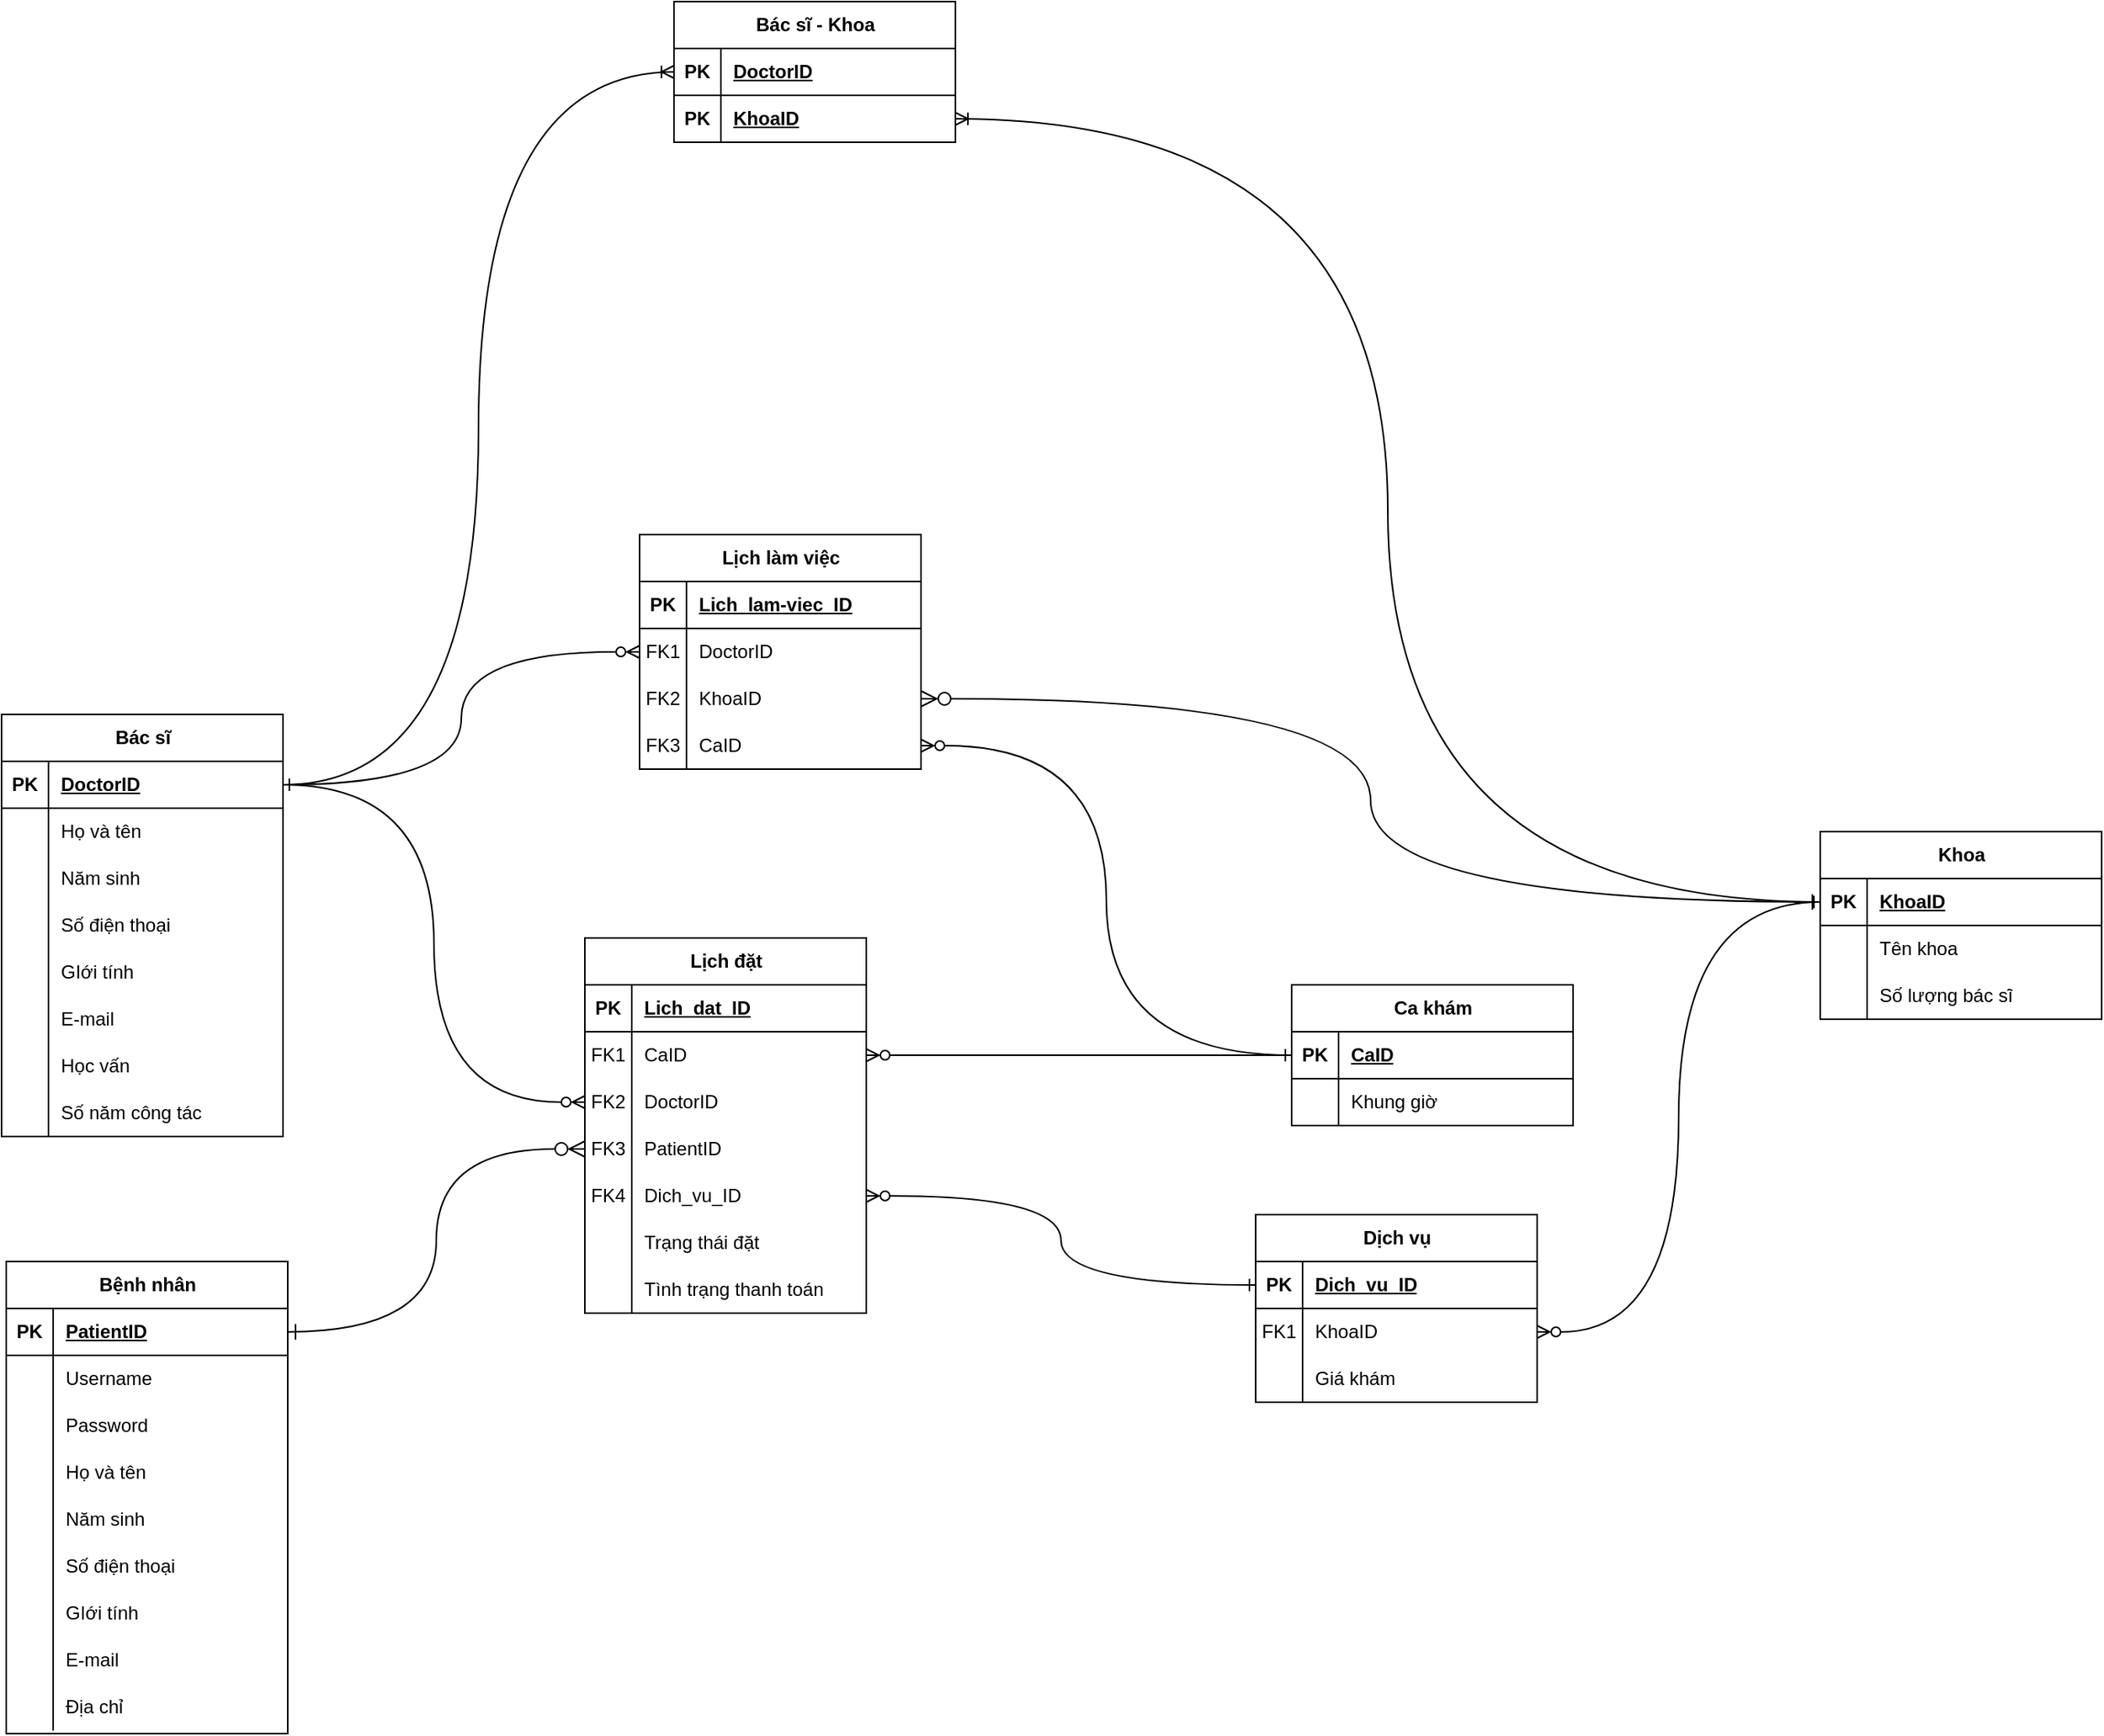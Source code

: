 <mxfile version="24.3.1" type="github">
  <diagram name="Trang-1" id="xaRGh3N69xdBcvp7hbYD">
    <mxGraphModel dx="2150" dy="1670" grid="0" gridSize="10" guides="1" tooltips="1" connect="1" arrows="1" fold="1" page="0" pageScale="1" pageWidth="827" pageHeight="1169" math="0" shadow="0">
      <root>
        <mxCell id="0" />
        <mxCell id="1" parent="0" />
        <mxCell id="uIiPMiIbQu3-cwtIJfTP-1" value="Bác sĩ" style="shape=table;startSize=30;container=1;collapsible=1;childLayout=tableLayout;fixedRows=1;rowLines=0;fontStyle=1;align=center;resizeLast=1;html=1;" parent="1" vertex="1">
          <mxGeometry x="-28" y="11" width="180" height="270" as="geometry" />
        </mxCell>
        <mxCell id="uIiPMiIbQu3-cwtIJfTP-2" value="" style="shape=tableRow;horizontal=0;startSize=0;swimlaneHead=0;swimlaneBody=0;fillColor=none;collapsible=0;dropTarget=0;points=[[0,0.5],[1,0.5]];portConstraint=eastwest;top=0;left=0;right=0;bottom=1;" parent="uIiPMiIbQu3-cwtIJfTP-1" vertex="1">
          <mxGeometry y="30" width="180" height="30" as="geometry" />
        </mxCell>
        <mxCell id="uIiPMiIbQu3-cwtIJfTP-3" value="PK" style="shape=partialRectangle;connectable=0;fillColor=none;top=0;left=0;bottom=0;right=0;fontStyle=1;overflow=hidden;whiteSpace=wrap;html=1;" parent="uIiPMiIbQu3-cwtIJfTP-2" vertex="1">
          <mxGeometry width="30" height="30" as="geometry">
            <mxRectangle width="30" height="30" as="alternateBounds" />
          </mxGeometry>
        </mxCell>
        <mxCell id="uIiPMiIbQu3-cwtIJfTP-4" value="DoctorID" style="shape=partialRectangle;connectable=0;fillColor=none;top=0;left=0;bottom=0;right=0;align=left;spacingLeft=6;fontStyle=5;overflow=hidden;whiteSpace=wrap;html=1;" parent="uIiPMiIbQu3-cwtIJfTP-2" vertex="1">
          <mxGeometry x="30" width="150" height="30" as="geometry">
            <mxRectangle width="150" height="30" as="alternateBounds" />
          </mxGeometry>
        </mxCell>
        <mxCell id="uIiPMiIbQu3-cwtIJfTP-5" value="" style="shape=tableRow;horizontal=0;startSize=0;swimlaneHead=0;swimlaneBody=0;fillColor=none;collapsible=0;dropTarget=0;points=[[0,0.5],[1,0.5]];portConstraint=eastwest;top=0;left=0;right=0;bottom=0;" parent="uIiPMiIbQu3-cwtIJfTP-1" vertex="1">
          <mxGeometry y="60" width="180" height="30" as="geometry" />
        </mxCell>
        <mxCell id="uIiPMiIbQu3-cwtIJfTP-6" value="" style="shape=partialRectangle;connectable=0;fillColor=none;top=0;left=0;bottom=0;right=0;editable=1;overflow=hidden;whiteSpace=wrap;html=1;" parent="uIiPMiIbQu3-cwtIJfTP-5" vertex="1">
          <mxGeometry width="30" height="30" as="geometry">
            <mxRectangle width="30" height="30" as="alternateBounds" />
          </mxGeometry>
        </mxCell>
        <mxCell id="uIiPMiIbQu3-cwtIJfTP-7" value="Họ và tên" style="shape=partialRectangle;connectable=0;fillColor=none;top=0;left=0;bottom=0;right=0;align=left;spacingLeft=6;overflow=hidden;whiteSpace=wrap;html=1;" parent="uIiPMiIbQu3-cwtIJfTP-5" vertex="1">
          <mxGeometry x="30" width="150" height="30" as="geometry">
            <mxRectangle width="150" height="30" as="alternateBounds" />
          </mxGeometry>
        </mxCell>
        <mxCell id="uIiPMiIbQu3-cwtIJfTP-8" value="" style="shape=tableRow;horizontal=0;startSize=0;swimlaneHead=0;swimlaneBody=0;fillColor=none;collapsible=0;dropTarget=0;points=[[0,0.5],[1,0.5]];portConstraint=eastwest;top=0;left=0;right=0;bottom=0;" parent="uIiPMiIbQu3-cwtIJfTP-1" vertex="1">
          <mxGeometry y="90" width="180" height="30" as="geometry" />
        </mxCell>
        <mxCell id="uIiPMiIbQu3-cwtIJfTP-9" value="" style="shape=partialRectangle;connectable=0;fillColor=none;top=0;left=0;bottom=0;right=0;editable=1;overflow=hidden;whiteSpace=wrap;html=1;" parent="uIiPMiIbQu3-cwtIJfTP-8" vertex="1">
          <mxGeometry width="30" height="30" as="geometry">
            <mxRectangle width="30" height="30" as="alternateBounds" />
          </mxGeometry>
        </mxCell>
        <mxCell id="uIiPMiIbQu3-cwtIJfTP-10" value="Năm sinh" style="shape=partialRectangle;connectable=0;fillColor=none;top=0;left=0;bottom=0;right=0;align=left;spacingLeft=6;overflow=hidden;whiteSpace=wrap;html=1;" parent="uIiPMiIbQu3-cwtIJfTP-8" vertex="1">
          <mxGeometry x="30" width="150" height="30" as="geometry">
            <mxRectangle width="150" height="30" as="alternateBounds" />
          </mxGeometry>
        </mxCell>
        <mxCell id="uIiPMiIbQu3-cwtIJfTP-11" value="" style="shape=tableRow;horizontal=0;startSize=0;swimlaneHead=0;swimlaneBody=0;fillColor=none;collapsible=0;dropTarget=0;points=[[0,0.5],[1,0.5]];portConstraint=eastwest;top=0;left=0;right=0;bottom=0;" parent="uIiPMiIbQu3-cwtIJfTP-1" vertex="1">
          <mxGeometry y="120" width="180" height="30" as="geometry" />
        </mxCell>
        <mxCell id="uIiPMiIbQu3-cwtIJfTP-12" value="" style="shape=partialRectangle;connectable=0;fillColor=none;top=0;left=0;bottom=0;right=0;editable=1;overflow=hidden;whiteSpace=wrap;html=1;" parent="uIiPMiIbQu3-cwtIJfTP-11" vertex="1">
          <mxGeometry width="30" height="30" as="geometry">
            <mxRectangle width="30" height="30" as="alternateBounds" />
          </mxGeometry>
        </mxCell>
        <mxCell id="uIiPMiIbQu3-cwtIJfTP-13" value="Số điện thoại" style="shape=partialRectangle;connectable=0;fillColor=none;top=0;left=0;bottom=0;right=0;align=left;spacingLeft=6;overflow=hidden;whiteSpace=wrap;html=1;" parent="uIiPMiIbQu3-cwtIJfTP-11" vertex="1">
          <mxGeometry x="30" width="150" height="30" as="geometry">
            <mxRectangle width="150" height="30" as="alternateBounds" />
          </mxGeometry>
        </mxCell>
        <mxCell id="uIiPMiIbQu3-cwtIJfTP-14" value="" style="shape=tableRow;horizontal=0;startSize=0;swimlaneHead=0;swimlaneBody=0;fillColor=none;collapsible=0;dropTarget=0;points=[[0,0.5],[1,0.5]];portConstraint=eastwest;top=0;left=0;right=0;bottom=0;" parent="uIiPMiIbQu3-cwtIJfTP-1" vertex="1">
          <mxGeometry y="150" width="180" height="30" as="geometry" />
        </mxCell>
        <mxCell id="uIiPMiIbQu3-cwtIJfTP-15" value="" style="shape=partialRectangle;connectable=0;fillColor=none;top=0;left=0;bottom=0;right=0;editable=1;overflow=hidden;whiteSpace=wrap;html=1;" parent="uIiPMiIbQu3-cwtIJfTP-14" vertex="1">
          <mxGeometry width="30" height="30" as="geometry">
            <mxRectangle width="30" height="30" as="alternateBounds" />
          </mxGeometry>
        </mxCell>
        <mxCell id="uIiPMiIbQu3-cwtIJfTP-16" value="GIới tính" style="shape=partialRectangle;connectable=0;fillColor=none;top=0;left=0;bottom=0;right=0;align=left;spacingLeft=6;overflow=hidden;whiteSpace=wrap;html=1;" parent="uIiPMiIbQu3-cwtIJfTP-14" vertex="1">
          <mxGeometry x="30" width="150" height="30" as="geometry">
            <mxRectangle width="150" height="30" as="alternateBounds" />
          </mxGeometry>
        </mxCell>
        <mxCell id="uIiPMiIbQu3-cwtIJfTP-17" value="" style="shape=tableRow;horizontal=0;startSize=0;swimlaneHead=0;swimlaneBody=0;fillColor=none;collapsible=0;dropTarget=0;points=[[0,0.5],[1,0.5]];portConstraint=eastwest;top=0;left=0;right=0;bottom=0;" parent="uIiPMiIbQu3-cwtIJfTP-1" vertex="1">
          <mxGeometry y="180" width="180" height="30" as="geometry" />
        </mxCell>
        <mxCell id="uIiPMiIbQu3-cwtIJfTP-18" value="" style="shape=partialRectangle;connectable=0;fillColor=none;top=0;left=0;bottom=0;right=0;editable=1;overflow=hidden;whiteSpace=wrap;html=1;" parent="uIiPMiIbQu3-cwtIJfTP-17" vertex="1">
          <mxGeometry width="30" height="30" as="geometry">
            <mxRectangle width="30" height="30" as="alternateBounds" />
          </mxGeometry>
        </mxCell>
        <mxCell id="uIiPMiIbQu3-cwtIJfTP-19" value="E-mail" style="shape=partialRectangle;connectable=0;fillColor=none;top=0;left=0;bottom=0;right=0;align=left;spacingLeft=6;overflow=hidden;whiteSpace=wrap;html=1;" parent="uIiPMiIbQu3-cwtIJfTP-17" vertex="1">
          <mxGeometry x="30" width="150" height="30" as="geometry">
            <mxRectangle width="150" height="30" as="alternateBounds" />
          </mxGeometry>
        </mxCell>
        <mxCell id="uIiPMiIbQu3-cwtIJfTP-20" value="" style="shape=tableRow;horizontal=0;startSize=0;swimlaneHead=0;swimlaneBody=0;fillColor=none;collapsible=0;dropTarget=0;points=[[0,0.5],[1,0.5]];portConstraint=eastwest;top=0;left=0;right=0;bottom=0;" parent="uIiPMiIbQu3-cwtIJfTP-1" vertex="1">
          <mxGeometry y="210" width="180" height="30" as="geometry" />
        </mxCell>
        <mxCell id="uIiPMiIbQu3-cwtIJfTP-21" value="" style="shape=partialRectangle;connectable=0;fillColor=none;top=0;left=0;bottom=0;right=0;editable=1;overflow=hidden;whiteSpace=wrap;html=1;" parent="uIiPMiIbQu3-cwtIJfTP-20" vertex="1">
          <mxGeometry width="30" height="30" as="geometry">
            <mxRectangle width="30" height="30" as="alternateBounds" />
          </mxGeometry>
        </mxCell>
        <mxCell id="uIiPMiIbQu3-cwtIJfTP-22" value="Học vấn" style="shape=partialRectangle;connectable=0;fillColor=none;top=0;left=0;bottom=0;right=0;align=left;spacingLeft=6;overflow=hidden;whiteSpace=wrap;html=1;" parent="uIiPMiIbQu3-cwtIJfTP-20" vertex="1">
          <mxGeometry x="30" width="150" height="30" as="geometry">
            <mxRectangle width="150" height="30" as="alternateBounds" />
          </mxGeometry>
        </mxCell>
        <mxCell id="uIiPMiIbQu3-cwtIJfTP-23" value="" style="shape=tableRow;horizontal=0;startSize=0;swimlaneHead=0;swimlaneBody=0;fillColor=none;collapsible=0;dropTarget=0;points=[[0,0.5],[1,0.5]];portConstraint=eastwest;top=0;left=0;right=0;bottom=0;" parent="uIiPMiIbQu3-cwtIJfTP-1" vertex="1">
          <mxGeometry y="240" width="180" height="30" as="geometry" />
        </mxCell>
        <mxCell id="uIiPMiIbQu3-cwtIJfTP-24" value="" style="shape=partialRectangle;connectable=0;fillColor=none;top=0;left=0;bottom=0;right=0;editable=1;overflow=hidden;whiteSpace=wrap;html=1;" parent="uIiPMiIbQu3-cwtIJfTP-23" vertex="1">
          <mxGeometry width="30" height="30" as="geometry">
            <mxRectangle width="30" height="30" as="alternateBounds" />
          </mxGeometry>
        </mxCell>
        <mxCell id="uIiPMiIbQu3-cwtIJfTP-25" value="Số năm công tác" style="shape=partialRectangle;connectable=0;fillColor=none;top=0;left=0;bottom=0;right=0;align=left;spacingLeft=6;overflow=hidden;whiteSpace=wrap;html=1;" parent="uIiPMiIbQu3-cwtIJfTP-23" vertex="1">
          <mxGeometry x="30" width="150" height="30" as="geometry">
            <mxRectangle width="150" height="30" as="alternateBounds" />
          </mxGeometry>
        </mxCell>
        <mxCell id="uIiPMiIbQu3-cwtIJfTP-28" value="Bệnh nhân" style="shape=table;startSize=30;container=1;collapsible=1;childLayout=tableLayout;fixedRows=1;rowLines=0;fontStyle=1;align=center;resizeLast=1;html=1;" parent="1" vertex="1">
          <mxGeometry x="-25" y="361" width="180" height="302" as="geometry" />
        </mxCell>
        <mxCell id="uIiPMiIbQu3-cwtIJfTP-29" value="" style="shape=tableRow;horizontal=0;startSize=0;swimlaneHead=0;swimlaneBody=0;fillColor=none;collapsible=0;dropTarget=0;points=[[0,0.5],[1,0.5]];portConstraint=eastwest;top=0;left=0;right=0;bottom=1;" parent="uIiPMiIbQu3-cwtIJfTP-28" vertex="1">
          <mxGeometry y="30" width="180" height="30" as="geometry" />
        </mxCell>
        <mxCell id="uIiPMiIbQu3-cwtIJfTP-30" value="PK" style="shape=partialRectangle;connectable=0;fillColor=none;top=0;left=0;bottom=0;right=0;fontStyle=1;overflow=hidden;whiteSpace=wrap;html=1;" parent="uIiPMiIbQu3-cwtIJfTP-29" vertex="1">
          <mxGeometry width="30" height="30" as="geometry">
            <mxRectangle width="30" height="30" as="alternateBounds" />
          </mxGeometry>
        </mxCell>
        <mxCell id="uIiPMiIbQu3-cwtIJfTP-31" value="PatientID" style="shape=partialRectangle;connectable=0;fillColor=none;top=0;left=0;bottom=0;right=0;align=left;spacingLeft=6;fontStyle=5;overflow=hidden;whiteSpace=wrap;html=1;" parent="uIiPMiIbQu3-cwtIJfTP-29" vertex="1">
          <mxGeometry x="30" width="150" height="30" as="geometry">
            <mxRectangle width="150" height="30" as="alternateBounds" />
          </mxGeometry>
        </mxCell>
        <mxCell id="uIiPMiIbQu3-cwtIJfTP-53" value="" style="shape=tableRow;horizontal=0;startSize=0;swimlaneHead=0;swimlaneBody=0;fillColor=none;collapsible=0;dropTarget=0;points=[[0,0.5],[1,0.5]];portConstraint=eastwest;top=0;left=0;right=0;bottom=0;" parent="uIiPMiIbQu3-cwtIJfTP-28" vertex="1">
          <mxGeometry y="60" width="180" height="30" as="geometry" />
        </mxCell>
        <mxCell id="uIiPMiIbQu3-cwtIJfTP-54" value="" style="shape=partialRectangle;connectable=0;fillColor=none;top=0;left=0;bottom=0;right=0;editable=1;overflow=hidden;whiteSpace=wrap;html=1;" parent="uIiPMiIbQu3-cwtIJfTP-53" vertex="1">
          <mxGeometry width="30" height="30" as="geometry">
            <mxRectangle width="30" height="30" as="alternateBounds" />
          </mxGeometry>
        </mxCell>
        <mxCell id="uIiPMiIbQu3-cwtIJfTP-55" value="Username" style="shape=partialRectangle;connectable=0;fillColor=none;top=0;left=0;bottom=0;right=0;align=left;spacingLeft=6;overflow=hidden;whiteSpace=wrap;html=1;" parent="uIiPMiIbQu3-cwtIJfTP-53" vertex="1">
          <mxGeometry x="30" width="150" height="30" as="geometry">
            <mxRectangle width="150" height="30" as="alternateBounds" />
          </mxGeometry>
        </mxCell>
        <mxCell id="uIiPMiIbQu3-cwtIJfTP-56" value="" style="shape=tableRow;horizontal=0;startSize=0;swimlaneHead=0;swimlaneBody=0;fillColor=none;collapsible=0;dropTarget=0;points=[[0,0.5],[1,0.5]];portConstraint=eastwest;top=0;left=0;right=0;bottom=0;" parent="uIiPMiIbQu3-cwtIJfTP-28" vertex="1">
          <mxGeometry y="90" width="180" height="30" as="geometry" />
        </mxCell>
        <mxCell id="uIiPMiIbQu3-cwtIJfTP-57" value="" style="shape=partialRectangle;connectable=0;fillColor=none;top=0;left=0;bottom=0;right=0;editable=1;overflow=hidden;whiteSpace=wrap;html=1;" parent="uIiPMiIbQu3-cwtIJfTP-56" vertex="1">
          <mxGeometry width="30" height="30" as="geometry">
            <mxRectangle width="30" height="30" as="alternateBounds" />
          </mxGeometry>
        </mxCell>
        <mxCell id="uIiPMiIbQu3-cwtIJfTP-58" value="Password" style="shape=partialRectangle;connectable=0;fillColor=none;top=0;left=0;bottom=0;right=0;align=left;spacingLeft=6;overflow=hidden;whiteSpace=wrap;html=1;" parent="uIiPMiIbQu3-cwtIJfTP-56" vertex="1">
          <mxGeometry x="30" width="150" height="30" as="geometry">
            <mxRectangle width="150" height="30" as="alternateBounds" />
          </mxGeometry>
        </mxCell>
        <mxCell id="uIiPMiIbQu3-cwtIJfTP-32" value="" style="shape=tableRow;horizontal=0;startSize=0;swimlaneHead=0;swimlaneBody=0;fillColor=none;collapsible=0;dropTarget=0;points=[[0,0.5],[1,0.5]];portConstraint=eastwest;top=0;left=0;right=0;bottom=0;" parent="uIiPMiIbQu3-cwtIJfTP-28" vertex="1">
          <mxGeometry y="120" width="180" height="30" as="geometry" />
        </mxCell>
        <mxCell id="uIiPMiIbQu3-cwtIJfTP-33" value="" style="shape=partialRectangle;connectable=0;fillColor=none;top=0;left=0;bottom=0;right=0;editable=1;overflow=hidden;whiteSpace=wrap;html=1;" parent="uIiPMiIbQu3-cwtIJfTP-32" vertex="1">
          <mxGeometry width="30" height="30" as="geometry">
            <mxRectangle width="30" height="30" as="alternateBounds" />
          </mxGeometry>
        </mxCell>
        <mxCell id="uIiPMiIbQu3-cwtIJfTP-34" value="Họ và tên" style="shape=partialRectangle;connectable=0;fillColor=none;top=0;left=0;bottom=0;right=0;align=left;spacingLeft=6;overflow=hidden;whiteSpace=wrap;html=1;" parent="uIiPMiIbQu3-cwtIJfTP-32" vertex="1">
          <mxGeometry x="30" width="150" height="30" as="geometry">
            <mxRectangle width="150" height="30" as="alternateBounds" />
          </mxGeometry>
        </mxCell>
        <mxCell id="uIiPMiIbQu3-cwtIJfTP-35" value="" style="shape=tableRow;horizontal=0;startSize=0;swimlaneHead=0;swimlaneBody=0;fillColor=none;collapsible=0;dropTarget=0;points=[[0,0.5],[1,0.5]];portConstraint=eastwest;top=0;left=0;right=0;bottom=0;" parent="uIiPMiIbQu3-cwtIJfTP-28" vertex="1">
          <mxGeometry y="150" width="180" height="30" as="geometry" />
        </mxCell>
        <mxCell id="uIiPMiIbQu3-cwtIJfTP-36" value="" style="shape=partialRectangle;connectable=0;fillColor=none;top=0;left=0;bottom=0;right=0;editable=1;overflow=hidden;whiteSpace=wrap;html=1;" parent="uIiPMiIbQu3-cwtIJfTP-35" vertex="1">
          <mxGeometry width="30" height="30" as="geometry">
            <mxRectangle width="30" height="30" as="alternateBounds" />
          </mxGeometry>
        </mxCell>
        <mxCell id="uIiPMiIbQu3-cwtIJfTP-37" value="Năm sinh" style="shape=partialRectangle;connectable=0;fillColor=none;top=0;left=0;bottom=0;right=0;align=left;spacingLeft=6;overflow=hidden;whiteSpace=wrap;html=1;" parent="uIiPMiIbQu3-cwtIJfTP-35" vertex="1">
          <mxGeometry x="30" width="150" height="30" as="geometry">
            <mxRectangle width="150" height="30" as="alternateBounds" />
          </mxGeometry>
        </mxCell>
        <mxCell id="uIiPMiIbQu3-cwtIJfTP-38" value="" style="shape=tableRow;horizontal=0;startSize=0;swimlaneHead=0;swimlaneBody=0;fillColor=none;collapsible=0;dropTarget=0;points=[[0,0.5],[1,0.5]];portConstraint=eastwest;top=0;left=0;right=0;bottom=0;" parent="uIiPMiIbQu3-cwtIJfTP-28" vertex="1">
          <mxGeometry y="180" width="180" height="30" as="geometry" />
        </mxCell>
        <mxCell id="uIiPMiIbQu3-cwtIJfTP-39" value="" style="shape=partialRectangle;connectable=0;fillColor=none;top=0;left=0;bottom=0;right=0;editable=1;overflow=hidden;whiteSpace=wrap;html=1;" parent="uIiPMiIbQu3-cwtIJfTP-38" vertex="1">
          <mxGeometry width="30" height="30" as="geometry">
            <mxRectangle width="30" height="30" as="alternateBounds" />
          </mxGeometry>
        </mxCell>
        <mxCell id="uIiPMiIbQu3-cwtIJfTP-40" value="Số điện thoại" style="shape=partialRectangle;connectable=0;fillColor=none;top=0;left=0;bottom=0;right=0;align=left;spacingLeft=6;overflow=hidden;whiteSpace=wrap;html=1;" parent="uIiPMiIbQu3-cwtIJfTP-38" vertex="1">
          <mxGeometry x="30" width="150" height="30" as="geometry">
            <mxRectangle width="150" height="30" as="alternateBounds" />
          </mxGeometry>
        </mxCell>
        <mxCell id="uIiPMiIbQu3-cwtIJfTP-41" value="" style="shape=tableRow;horizontal=0;startSize=0;swimlaneHead=0;swimlaneBody=0;fillColor=none;collapsible=0;dropTarget=0;points=[[0,0.5],[1,0.5]];portConstraint=eastwest;top=0;left=0;right=0;bottom=0;" parent="uIiPMiIbQu3-cwtIJfTP-28" vertex="1">
          <mxGeometry y="210" width="180" height="30" as="geometry" />
        </mxCell>
        <mxCell id="uIiPMiIbQu3-cwtIJfTP-42" value="" style="shape=partialRectangle;connectable=0;fillColor=none;top=0;left=0;bottom=0;right=0;editable=1;overflow=hidden;whiteSpace=wrap;html=1;" parent="uIiPMiIbQu3-cwtIJfTP-41" vertex="1">
          <mxGeometry width="30" height="30" as="geometry">
            <mxRectangle width="30" height="30" as="alternateBounds" />
          </mxGeometry>
        </mxCell>
        <mxCell id="uIiPMiIbQu3-cwtIJfTP-43" value="GIới tính" style="shape=partialRectangle;connectable=0;fillColor=none;top=0;left=0;bottom=0;right=0;align=left;spacingLeft=6;overflow=hidden;whiteSpace=wrap;html=1;" parent="uIiPMiIbQu3-cwtIJfTP-41" vertex="1">
          <mxGeometry x="30" width="150" height="30" as="geometry">
            <mxRectangle width="150" height="30" as="alternateBounds" />
          </mxGeometry>
        </mxCell>
        <mxCell id="uIiPMiIbQu3-cwtIJfTP-44" value="" style="shape=tableRow;horizontal=0;startSize=0;swimlaneHead=0;swimlaneBody=0;fillColor=none;collapsible=0;dropTarget=0;points=[[0,0.5],[1,0.5]];portConstraint=eastwest;top=0;left=0;right=0;bottom=0;" parent="uIiPMiIbQu3-cwtIJfTP-28" vertex="1">
          <mxGeometry y="240" width="180" height="30" as="geometry" />
        </mxCell>
        <mxCell id="uIiPMiIbQu3-cwtIJfTP-45" value="" style="shape=partialRectangle;connectable=0;fillColor=none;top=0;left=0;bottom=0;right=0;editable=1;overflow=hidden;whiteSpace=wrap;html=1;" parent="uIiPMiIbQu3-cwtIJfTP-44" vertex="1">
          <mxGeometry width="30" height="30" as="geometry">
            <mxRectangle width="30" height="30" as="alternateBounds" />
          </mxGeometry>
        </mxCell>
        <mxCell id="uIiPMiIbQu3-cwtIJfTP-46" value="E-mail" style="shape=partialRectangle;connectable=0;fillColor=none;top=0;left=0;bottom=0;right=0;align=left;spacingLeft=6;overflow=hidden;whiteSpace=wrap;html=1;" parent="uIiPMiIbQu3-cwtIJfTP-44" vertex="1">
          <mxGeometry x="30" width="150" height="30" as="geometry">
            <mxRectangle width="150" height="30" as="alternateBounds" />
          </mxGeometry>
        </mxCell>
        <mxCell id="uIiPMiIbQu3-cwtIJfTP-47" value="" style="shape=tableRow;horizontal=0;startSize=0;swimlaneHead=0;swimlaneBody=0;fillColor=none;collapsible=0;dropTarget=0;points=[[0,0.5],[1,0.5]];portConstraint=eastwest;top=0;left=0;right=0;bottom=0;" parent="uIiPMiIbQu3-cwtIJfTP-28" vertex="1">
          <mxGeometry y="270" width="180" height="30" as="geometry" />
        </mxCell>
        <mxCell id="uIiPMiIbQu3-cwtIJfTP-48" value="" style="shape=partialRectangle;connectable=0;fillColor=none;top=0;left=0;bottom=0;right=0;editable=1;overflow=hidden;whiteSpace=wrap;html=1;" parent="uIiPMiIbQu3-cwtIJfTP-47" vertex="1">
          <mxGeometry width="30" height="30" as="geometry">
            <mxRectangle width="30" height="30" as="alternateBounds" />
          </mxGeometry>
        </mxCell>
        <mxCell id="uIiPMiIbQu3-cwtIJfTP-49" value="Địa chỉ" style="shape=partialRectangle;connectable=0;fillColor=none;top=0;left=0;bottom=0;right=0;align=left;spacingLeft=6;overflow=hidden;whiteSpace=wrap;html=1;" parent="uIiPMiIbQu3-cwtIJfTP-47" vertex="1">
          <mxGeometry x="30" width="150" height="30" as="geometry">
            <mxRectangle width="150" height="30" as="alternateBounds" />
          </mxGeometry>
        </mxCell>
        <mxCell id="uIiPMiIbQu3-cwtIJfTP-59" value="Ca khám" style="shape=table;startSize=30;container=1;collapsible=1;childLayout=tableLayout;fixedRows=1;rowLines=0;fontStyle=1;align=center;resizeLast=1;html=1;" parent="1" vertex="1">
          <mxGeometry x="797" y="184" width="180" height="90" as="geometry" />
        </mxCell>
        <mxCell id="uIiPMiIbQu3-cwtIJfTP-60" value="" style="shape=tableRow;horizontal=0;startSize=0;swimlaneHead=0;swimlaneBody=0;fillColor=none;collapsible=0;dropTarget=0;points=[[0,0.5],[1,0.5]];portConstraint=eastwest;top=0;left=0;right=0;bottom=1;" parent="uIiPMiIbQu3-cwtIJfTP-59" vertex="1">
          <mxGeometry y="30" width="180" height="30" as="geometry" />
        </mxCell>
        <mxCell id="uIiPMiIbQu3-cwtIJfTP-61" value="PK" style="shape=partialRectangle;connectable=0;fillColor=none;top=0;left=0;bottom=0;right=0;fontStyle=1;overflow=hidden;whiteSpace=wrap;html=1;" parent="uIiPMiIbQu3-cwtIJfTP-60" vertex="1">
          <mxGeometry width="30" height="30" as="geometry">
            <mxRectangle width="30" height="30" as="alternateBounds" />
          </mxGeometry>
        </mxCell>
        <mxCell id="uIiPMiIbQu3-cwtIJfTP-62" value="CaID" style="shape=partialRectangle;connectable=0;fillColor=none;top=0;left=0;bottom=0;right=0;align=left;spacingLeft=6;fontStyle=5;overflow=hidden;whiteSpace=wrap;html=1;" parent="uIiPMiIbQu3-cwtIJfTP-60" vertex="1">
          <mxGeometry x="30" width="150" height="30" as="geometry">
            <mxRectangle width="150" height="30" as="alternateBounds" />
          </mxGeometry>
        </mxCell>
        <mxCell id="uIiPMiIbQu3-cwtIJfTP-63" value="" style="shape=tableRow;horizontal=0;startSize=0;swimlaneHead=0;swimlaneBody=0;fillColor=none;collapsible=0;dropTarget=0;points=[[0,0.5],[1,0.5]];portConstraint=eastwest;top=0;left=0;right=0;bottom=0;" parent="uIiPMiIbQu3-cwtIJfTP-59" vertex="1">
          <mxGeometry y="60" width="180" height="30" as="geometry" />
        </mxCell>
        <mxCell id="uIiPMiIbQu3-cwtIJfTP-64" value="" style="shape=partialRectangle;connectable=0;fillColor=none;top=0;left=0;bottom=0;right=0;editable=1;overflow=hidden;whiteSpace=wrap;html=1;" parent="uIiPMiIbQu3-cwtIJfTP-63" vertex="1">
          <mxGeometry width="30" height="30" as="geometry">
            <mxRectangle width="30" height="30" as="alternateBounds" />
          </mxGeometry>
        </mxCell>
        <mxCell id="uIiPMiIbQu3-cwtIJfTP-65" value="Khung giờ" style="shape=partialRectangle;connectable=0;fillColor=none;top=0;left=0;bottom=0;right=0;align=left;spacingLeft=6;overflow=hidden;whiteSpace=wrap;html=1;" parent="uIiPMiIbQu3-cwtIJfTP-63" vertex="1">
          <mxGeometry x="30" width="150" height="30" as="geometry">
            <mxRectangle width="150" height="30" as="alternateBounds" />
          </mxGeometry>
        </mxCell>
        <mxCell id="uIiPMiIbQu3-cwtIJfTP-72" value="Lịch làm việc" style="shape=table;startSize=30;container=1;collapsible=1;childLayout=tableLayout;fixedRows=1;rowLines=0;fontStyle=1;align=center;resizeLast=1;html=1;" parent="1" vertex="1">
          <mxGeometry x="380" y="-104" width="180" height="150" as="geometry" />
        </mxCell>
        <mxCell id="uIiPMiIbQu3-cwtIJfTP-73" value="" style="shape=tableRow;horizontal=0;startSize=0;swimlaneHead=0;swimlaneBody=0;fillColor=none;collapsible=0;dropTarget=0;points=[[0,0.5],[1,0.5]];portConstraint=eastwest;top=0;left=0;right=0;bottom=1;" parent="uIiPMiIbQu3-cwtIJfTP-72" vertex="1">
          <mxGeometry y="30" width="180" height="30" as="geometry" />
        </mxCell>
        <mxCell id="uIiPMiIbQu3-cwtIJfTP-74" value="PK" style="shape=partialRectangle;connectable=0;fillColor=none;top=0;left=0;bottom=0;right=0;fontStyle=1;overflow=hidden;whiteSpace=wrap;html=1;" parent="uIiPMiIbQu3-cwtIJfTP-73" vertex="1">
          <mxGeometry width="30" height="30" as="geometry">
            <mxRectangle width="30" height="30" as="alternateBounds" />
          </mxGeometry>
        </mxCell>
        <mxCell id="uIiPMiIbQu3-cwtIJfTP-75" value="Lich_lam-viec_ID" style="shape=partialRectangle;connectable=0;fillColor=none;top=0;left=0;bottom=0;right=0;align=left;spacingLeft=6;fontStyle=5;overflow=hidden;whiteSpace=wrap;html=1;" parent="uIiPMiIbQu3-cwtIJfTP-73" vertex="1">
          <mxGeometry x="30" width="150" height="30" as="geometry">
            <mxRectangle width="150" height="30" as="alternateBounds" />
          </mxGeometry>
        </mxCell>
        <mxCell id="uIiPMiIbQu3-cwtIJfTP-76" value="" style="shape=tableRow;horizontal=0;startSize=0;swimlaneHead=0;swimlaneBody=0;fillColor=none;collapsible=0;dropTarget=0;points=[[0,0.5],[1,0.5]];portConstraint=eastwest;top=0;left=0;right=0;bottom=0;" parent="uIiPMiIbQu3-cwtIJfTP-72" vertex="1">
          <mxGeometry y="60" width="180" height="30" as="geometry" />
        </mxCell>
        <mxCell id="uIiPMiIbQu3-cwtIJfTP-77" value="FK1" style="shape=partialRectangle;connectable=0;fillColor=none;top=0;left=0;bottom=0;right=0;editable=1;overflow=hidden;whiteSpace=wrap;html=1;" parent="uIiPMiIbQu3-cwtIJfTP-76" vertex="1">
          <mxGeometry width="30" height="30" as="geometry">
            <mxRectangle width="30" height="30" as="alternateBounds" />
          </mxGeometry>
        </mxCell>
        <mxCell id="uIiPMiIbQu3-cwtIJfTP-78" value="DoctorID" style="shape=partialRectangle;connectable=0;fillColor=none;top=0;left=0;bottom=0;right=0;align=left;spacingLeft=6;overflow=hidden;whiteSpace=wrap;html=1;" parent="uIiPMiIbQu3-cwtIJfTP-76" vertex="1">
          <mxGeometry x="30" width="150" height="30" as="geometry">
            <mxRectangle width="150" height="30" as="alternateBounds" />
          </mxGeometry>
        </mxCell>
        <mxCell id="uIiPMiIbQu3-cwtIJfTP-82" value="" style="shape=tableRow;horizontal=0;startSize=0;swimlaneHead=0;swimlaneBody=0;fillColor=none;collapsible=0;dropTarget=0;points=[[0,0.5],[1,0.5]];portConstraint=eastwest;top=0;left=0;right=0;bottom=0;" parent="uIiPMiIbQu3-cwtIJfTP-72" vertex="1">
          <mxGeometry y="90" width="180" height="30" as="geometry" />
        </mxCell>
        <mxCell id="uIiPMiIbQu3-cwtIJfTP-83" value="FK2" style="shape=partialRectangle;connectable=0;fillColor=none;top=0;left=0;bottom=0;right=0;editable=1;overflow=hidden;whiteSpace=wrap;html=1;" parent="uIiPMiIbQu3-cwtIJfTP-82" vertex="1">
          <mxGeometry width="30" height="30" as="geometry">
            <mxRectangle width="30" height="30" as="alternateBounds" />
          </mxGeometry>
        </mxCell>
        <mxCell id="uIiPMiIbQu3-cwtIJfTP-84" value="KhoaID" style="shape=partialRectangle;connectable=0;fillColor=none;top=0;left=0;bottom=0;right=0;align=left;spacingLeft=6;overflow=hidden;whiteSpace=wrap;html=1;" parent="uIiPMiIbQu3-cwtIJfTP-82" vertex="1">
          <mxGeometry x="30" width="150" height="30" as="geometry">
            <mxRectangle width="150" height="30" as="alternateBounds" />
          </mxGeometry>
        </mxCell>
        <mxCell id="uIiPMiIbQu3-cwtIJfTP-79" value="" style="shape=tableRow;horizontal=0;startSize=0;swimlaneHead=0;swimlaneBody=0;fillColor=none;collapsible=0;dropTarget=0;points=[[0,0.5],[1,0.5]];portConstraint=eastwest;top=0;left=0;right=0;bottom=0;" parent="uIiPMiIbQu3-cwtIJfTP-72" vertex="1">
          <mxGeometry y="120" width="180" height="30" as="geometry" />
        </mxCell>
        <mxCell id="uIiPMiIbQu3-cwtIJfTP-80" value="FK3" style="shape=partialRectangle;connectable=0;fillColor=none;top=0;left=0;bottom=0;right=0;editable=1;overflow=hidden;whiteSpace=wrap;html=1;" parent="uIiPMiIbQu3-cwtIJfTP-79" vertex="1">
          <mxGeometry width="30" height="30" as="geometry">
            <mxRectangle width="30" height="30" as="alternateBounds" />
          </mxGeometry>
        </mxCell>
        <mxCell id="uIiPMiIbQu3-cwtIJfTP-81" value="CaID" style="shape=partialRectangle;connectable=0;fillColor=none;top=0;left=0;bottom=0;right=0;align=left;spacingLeft=6;overflow=hidden;whiteSpace=wrap;html=1;" parent="uIiPMiIbQu3-cwtIJfTP-79" vertex="1">
          <mxGeometry x="30" width="150" height="30" as="geometry">
            <mxRectangle width="150" height="30" as="alternateBounds" />
          </mxGeometry>
        </mxCell>
        <mxCell id="uIiPMiIbQu3-cwtIJfTP-85" value="Lịch đặt" style="shape=table;startSize=30;container=1;collapsible=1;childLayout=tableLayout;fixedRows=1;rowLines=0;fontStyle=1;align=center;resizeLast=1;html=1;" parent="1" vertex="1">
          <mxGeometry x="345" y="154" width="180" height="240" as="geometry" />
        </mxCell>
        <mxCell id="uIiPMiIbQu3-cwtIJfTP-86" value="" style="shape=tableRow;horizontal=0;startSize=0;swimlaneHead=0;swimlaneBody=0;fillColor=none;collapsible=0;dropTarget=0;points=[[0,0.5],[1,0.5]];portConstraint=eastwest;top=0;left=0;right=0;bottom=1;" parent="uIiPMiIbQu3-cwtIJfTP-85" vertex="1">
          <mxGeometry y="30" width="180" height="30" as="geometry" />
        </mxCell>
        <mxCell id="uIiPMiIbQu3-cwtIJfTP-87" value="PK" style="shape=partialRectangle;connectable=0;fillColor=none;top=0;left=0;bottom=0;right=0;fontStyle=1;overflow=hidden;whiteSpace=wrap;html=1;" parent="uIiPMiIbQu3-cwtIJfTP-86" vertex="1">
          <mxGeometry width="30" height="30" as="geometry">
            <mxRectangle width="30" height="30" as="alternateBounds" />
          </mxGeometry>
        </mxCell>
        <mxCell id="uIiPMiIbQu3-cwtIJfTP-88" value="Lich_dat_ID" style="shape=partialRectangle;connectable=0;fillColor=none;top=0;left=0;bottom=0;right=0;align=left;spacingLeft=6;fontStyle=5;overflow=hidden;whiteSpace=wrap;html=1;" parent="uIiPMiIbQu3-cwtIJfTP-86" vertex="1">
          <mxGeometry x="30" width="150" height="30" as="geometry">
            <mxRectangle width="150" height="30" as="alternateBounds" />
          </mxGeometry>
        </mxCell>
        <mxCell id="uIiPMiIbQu3-cwtIJfTP-89" value="" style="shape=tableRow;horizontal=0;startSize=0;swimlaneHead=0;swimlaneBody=0;fillColor=none;collapsible=0;dropTarget=0;points=[[0,0.5],[1,0.5]];portConstraint=eastwest;top=0;left=0;right=0;bottom=0;" parent="uIiPMiIbQu3-cwtIJfTP-85" vertex="1">
          <mxGeometry y="60" width="180" height="30" as="geometry" />
        </mxCell>
        <mxCell id="uIiPMiIbQu3-cwtIJfTP-90" value="FK1" style="shape=partialRectangle;connectable=0;fillColor=none;top=0;left=0;bottom=0;right=0;editable=1;overflow=hidden;whiteSpace=wrap;html=1;" parent="uIiPMiIbQu3-cwtIJfTP-89" vertex="1">
          <mxGeometry width="30" height="30" as="geometry">
            <mxRectangle width="30" height="30" as="alternateBounds" />
          </mxGeometry>
        </mxCell>
        <mxCell id="uIiPMiIbQu3-cwtIJfTP-91" value="CaID" style="shape=partialRectangle;connectable=0;fillColor=none;top=0;left=0;bottom=0;right=0;align=left;spacingLeft=6;overflow=hidden;whiteSpace=wrap;html=1;" parent="uIiPMiIbQu3-cwtIJfTP-89" vertex="1">
          <mxGeometry x="30" width="150" height="30" as="geometry">
            <mxRectangle width="150" height="30" as="alternateBounds" />
          </mxGeometry>
        </mxCell>
        <mxCell id="uIiPMiIbQu3-cwtIJfTP-95" value="" style="shape=tableRow;horizontal=0;startSize=0;swimlaneHead=0;swimlaneBody=0;fillColor=none;collapsible=0;dropTarget=0;points=[[0,0.5],[1,0.5]];portConstraint=eastwest;top=0;left=0;right=0;bottom=0;" parent="uIiPMiIbQu3-cwtIJfTP-85" vertex="1">
          <mxGeometry y="90" width="180" height="30" as="geometry" />
        </mxCell>
        <mxCell id="uIiPMiIbQu3-cwtIJfTP-96" value="FK2" style="shape=partialRectangle;connectable=0;fillColor=none;top=0;left=0;bottom=0;right=0;editable=1;overflow=hidden;whiteSpace=wrap;html=1;" parent="uIiPMiIbQu3-cwtIJfTP-95" vertex="1">
          <mxGeometry width="30" height="30" as="geometry">
            <mxRectangle width="30" height="30" as="alternateBounds" />
          </mxGeometry>
        </mxCell>
        <mxCell id="uIiPMiIbQu3-cwtIJfTP-97" value="DoctorID" style="shape=partialRectangle;connectable=0;fillColor=none;top=0;left=0;bottom=0;right=0;align=left;spacingLeft=6;overflow=hidden;whiteSpace=wrap;html=1;" parent="uIiPMiIbQu3-cwtIJfTP-95" vertex="1">
          <mxGeometry x="30" width="150" height="30" as="geometry">
            <mxRectangle width="150" height="30" as="alternateBounds" />
          </mxGeometry>
        </mxCell>
        <mxCell id="uIiPMiIbQu3-cwtIJfTP-98" value="" style="shape=tableRow;horizontal=0;startSize=0;swimlaneHead=0;swimlaneBody=0;fillColor=none;collapsible=0;dropTarget=0;points=[[0,0.5],[1,0.5]];portConstraint=eastwest;top=0;left=0;right=0;bottom=0;" parent="uIiPMiIbQu3-cwtIJfTP-85" vertex="1">
          <mxGeometry y="120" width="180" height="30" as="geometry" />
        </mxCell>
        <mxCell id="uIiPMiIbQu3-cwtIJfTP-99" value="FK3" style="shape=partialRectangle;connectable=0;fillColor=none;top=0;left=0;bottom=0;right=0;editable=1;overflow=hidden;whiteSpace=wrap;html=1;" parent="uIiPMiIbQu3-cwtIJfTP-98" vertex="1">
          <mxGeometry width="30" height="30" as="geometry">
            <mxRectangle width="30" height="30" as="alternateBounds" />
          </mxGeometry>
        </mxCell>
        <mxCell id="uIiPMiIbQu3-cwtIJfTP-100" value="PatientID" style="shape=partialRectangle;connectable=0;fillColor=none;top=0;left=0;bottom=0;right=0;align=left;spacingLeft=6;overflow=hidden;whiteSpace=wrap;html=1;" parent="uIiPMiIbQu3-cwtIJfTP-98" vertex="1">
          <mxGeometry x="30" width="150" height="30" as="geometry">
            <mxRectangle width="150" height="30" as="alternateBounds" />
          </mxGeometry>
        </mxCell>
        <mxCell id="uIiPMiIbQu3-cwtIJfTP-101" value="" style="shape=tableRow;horizontal=0;startSize=0;swimlaneHead=0;swimlaneBody=0;fillColor=none;collapsible=0;dropTarget=0;points=[[0,0.5],[1,0.5]];portConstraint=eastwest;top=0;left=0;right=0;bottom=0;" parent="uIiPMiIbQu3-cwtIJfTP-85" vertex="1">
          <mxGeometry y="150" width="180" height="30" as="geometry" />
        </mxCell>
        <mxCell id="uIiPMiIbQu3-cwtIJfTP-102" value="FK4" style="shape=partialRectangle;connectable=0;fillColor=none;top=0;left=0;bottom=0;right=0;editable=1;overflow=hidden;whiteSpace=wrap;html=1;" parent="uIiPMiIbQu3-cwtIJfTP-101" vertex="1">
          <mxGeometry width="30" height="30" as="geometry">
            <mxRectangle width="30" height="30" as="alternateBounds" />
          </mxGeometry>
        </mxCell>
        <mxCell id="uIiPMiIbQu3-cwtIJfTP-103" value="Dich_vu_ID" style="shape=partialRectangle;connectable=0;fillColor=none;top=0;left=0;bottom=0;right=0;align=left;spacingLeft=6;overflow=hidden;whiteSpace=wrap;html=1;" parent="uIiPMiIbQu3-cwtIJfTP-101" vertex="1">
          <mxGeometry x="30" width="150" height="30" as="geometry">
            <mxRectangle width="150" height="30" as="alternateBounds" />
          </mxGeometry>
        </mxCell>
        <mxCell id="uIiPMiIbQu3-cwtIJfTP-92" value="" style="shape=tableRow;horizontal=0;startSize=0;swimlaneHead=0;swimlaneBody=0;fillColor=none;collapsible=0;dropTarget=0;points=[[0,0.5],[1,0.5]];portConstraint=eastwest;top=0;left=0;right=0;bottom=0;" parent="uIiPMiIbQu3-cwtIJfTP-85" vertex="1">
          <mxGeometry y="180" width="180" height="30" as="geometry" />
        </mxCell>
        <mxCell id="uIiPMiIbQu3-cwtIJfTP-93" value="" style="shape=partialRectangle;connectable=0;fillColor=none;top=0;left=0;bottom=0;right=0;editable=1;overflow=hidden;whiteSpace=wrap;html=1;" parent="uIiPMiIbQu3-cwtIJfTP-92" vertex="1">
          <mxGeometry width="30" height="30" as="geometry">
            <mxRectangle width="30" height="30" as="alternateBounds" />
          </mxGeometry>
        </mxCell>
        <mxCell id="uIiPMiIbQu3-cwtIJfTP-94" value="Trạng thái đặt" style="shape=partialRectangle;connectable=0;fillColor=none;top=0;left=0;bottom=0;right=0;align=left;spacingLeft=6;overflow=hidden;whiteSpace=wrap;html=1;" parent="uIiPMiIbQu3-cwtIJfTP-92" vertex="1">
          <mxGeometry x="30" width="150" height="30" as="geometry">
            <mxRectangle width="150" height="30" as="alternateBounds" />
          </mxGeometry>
        </mxCell>
        <mxCell id="uIiPMiIbQu3-cwtIJfTP-104" value="" style="shape=tableRow;horizontal=0;startSize=0;swimlaneHead=0;swimlaneBody=0;fillColor=none;collapsible=0;dropTarget=0;points=[[0,0.5],[1,0.5]];portConstraint=eastwest;top=0;left=0;right=0;bottom=0;" parent="uIiPMiIbQu3-cwtIJfTP-85" vertex="1">
          <mxGeometry y="210" width="180" height="30" as="geometry" />
        </mxCell>
        <mxCell id="uIiPMiIbQu3-cwtIJfTP-105" value="" style="shape=partialRectangle;connectable=0;fillColor=none;top=0;left=0;bottom=0;right=0;editable=1;overflow=hidden;whiteSpace=wrap;html=1;" parent="uIiPMiIbQu3-cwtIJfTP-104" vertex="1">
          <mxGeometry width="30" height="30" as="geometry">
            <mxRectangle width="30" height="30" as="alternateBounds" />
          </mxGeometry>
        </mxCell>
        <mxCell id="uIiPMiIbQu3-cwtIJfTP-106" value="Tình trạng thanh toán" style="shape=partialRectangle;connectable=0;fillColor=none;top=0;left=0;bottom=0;right=0;align=left;spacingLeft=6;overflow=hidden;whiteSpace=wrap;html=1;" parent="uIiPMiIbQu3-cwtIJfTP-104" vertex="1">
          <mxGeometry x="30" width="150" height="30" as="geometry">
            <mxRectangle width="150" height="30" as="alternateBounds" />
          </mxGeometry>
        </mxCell>
        <mxCell id="uIiPMiIbQu3-cwtIJfTP-107" value="Dịch vụ" style="shape=table;startSize=30;container=1;collapsible=1;childLayout=tableLayout;fixedRows=1;rowLines=0;fontStyle=1;align=center;resizeLast=1;html=1;" parent="1" vertex="1">
          <mxGeometry x="774" y="331" width="180" height="120" as="geometry" />
        </mxCell>
        <mxCell id="uIiPMiIbQu3-cwtIJfTP-108" value="" style="shape=tableRow;horizontal=0;startSize=0;swimlaneHead=0;swimlaneBody=0;fillColor=none;collapsible=0;dropTarget=0;points=[[0,0.5],[1,0.5]];portConstraint=eastwest;top=0;left=0;right=0;bottom=1;" parent="uIiPMiIbQu3-cwtIJfTP-107" vertex="1">
          <mxGeometry y="30" width="180" height="30" as="geometry" />
        </mxCell>
        <mxCell id="uIiPMiIbQu3-cwtIJfTP-109" value="PK" style="shape=partialRectangle;connectable=0;fillColor=none;top=0;left=0;bottom=0;right=0;fontStyle=1;overflow=hidden;whiteSpace=wrap;html=1;" parent="uIiPMiIbQu3-cwtIJfTP-108" vertex="1">
          <mxGeometry width="30" height="30" as="geometry">
            <mxRectangle width="30" height="30" as="alternateBounds" />
          </mxGeometry>
        </mxCell>
        <mxCell id="uIiPMiIbQu3-cwtIJfTP-110" value="Dich_vu_ID" style="shape=partialRectangle;connectable=0;fillColor=none;top=0;left=0;bottom=0;right=0;align=left;spacingLeft=6;fontStyle=5;overflow=hidden;whiteSpace=wrap;html=1;" parent="uIiPMiIbQu3-cwtIJfTP-108" vertex="1">
          <mxGeometry x="30" width="150" height="30" as="geometry">
            <mxRectangle width="150" height="30" as="alternateBounds" />
          </mxGeometry>
        </mxCell>
        <mxCell id="uIiPMiIbQu3-cwtIJfTP-111" value="" style="shape=tableRow;horizontal=0;startSize=0;swimlaneHead=0;swimlaneBody=0;fillColor=none;collapsible=0;dropTarget=0;points=[[0,0.5],[1,0.5]];portConstraint=eastwest;top=0;left=0;right=0;bottom=0;" parent="uIiPMiIbQu3-cwtIJfTP-107" vertex="1">
          <mxGeometry y="60" width="180" height="30" as="geometry" />
        </mxCell>
        <mxCell id="uIiPMiIbQu3-cwtIJfTP-112" value="FK1" style="shape=partialRectangle;connectable=0;fillColor=none;top=0;left=0;bottom=0;right=0;editable=1;overflow=hidden;whiteSpace=wrap;html=1;" parent="uIiPMiIbQu3-cwtIJfTP-111" vertex="1">
          <mxGeometry width="30" height="30" as="geometry">
            <mxRectangle width="30" height="30" as="alternateBounds" />
          </mxGeometry>
        </mxCell>
        <mxCell id="uIiPMiIbQu3-cwtIJfTP-113" value="KhoaID" style="shape=partialRectangle;connectable=0;fillColor=none;top=0;left=0;bottom=0;right=0;align=left;spacingLeft=6;overflow=hidden;whiteSpace=wrap;html=1;" parent="uIiPMiIbQu3-cwtIJfTP-111" vertex="1">
          <mxGeometry x="30" width="150" height="30" as="geometry">
            <mxRectangle width="150" height="30" as="alternateBounds" />
          </mxGeometry>
        </mxCell>
        <mxCell id="uIiPMiIbQu3-cwtIJfTP-114" value="" style="shape=tableRow;horizontal=0;startSize=0;swimlaneHead=0;swimlaneBody=0;fillColor=none;collapsible=0;dropTarget=0;points=[[0,0.5],[1,0.5]];portConstraint=eastwest;top=0;left=0;right=0;bottom=0;" parent="uIiPMiIbQu3-cwtIJfTP-107" vertex="1">
          <mxGeometry y="90" width="180" height="30" as="geometry" />
        </mxCell>
        <mxCell id="uIiPMiIbQu3-cwtIJfTP-115" value="" style="shape=partialRectangle;connectable=0;fillColor=none;top=0;left=0;bottom=0;right=0;editable=1;overflow=hidden;whiteSpace=wrap;html=1;" parent="uIiPMiIbQu3-cwtIJfTP-114" vertex="1">
          <mxGeometry width="30" height="30" as="geometry">
            <mxRectangle width="30" height="30" as="alternateBounds" />
          </mxGeometry>
        </mxCell>
        <mxCell id="uIiPMiIbQu3-cwtIJfTP-116" value="Giá khám" style="shape=partialRectangle;connectable=0;fillColor=none;top=0;left=0;bottom=0;right=0;align=left;spacingLeft=6;overflow=hidden;whiteSpace=wrap;html=1;" parent="uIiPMiIbQu3-cwtIJfTP-114" vertex="1">
          <mxGeometry x="30" width="150" height="30" as="geometry">
            <mxRectangle width="150" height="30" as="alternateBounds" />
          </mxGeometry>
        </mxCell>
        <mxCell id="uIiPMiIbQu3-cwtIJfTP-129" value="Khoa" style="shape=table;startSize=30;container=1;collapsible=1;childLayout=tableLayout;fixedRows=1;rowLines=0;fontStyle=1;align=center;resizeLast=1;html=1;" parent="1" vertex="1">
          <mxGeometry x="1135" y="86" width="180" height="120" as="geometry" />
        </mxCell>
        <mxCell id="uIiPMiIbQu3-cwtIJfTP-130" value="" style="shape=tableRow;horizontal=0;startSize=0;swimlaneHead=0;swimlaneBody=0;fillColor=none;collapsible=0;dropTarget=0;points=[[0,0.5],[1,0.5]];portConstraint=eastwest;top=0;left=0;right=0;bottom=1;" parent="uIiPMiIbQu3-cwtIJfTP-129" vertex="1">
          <mxGeometry y="30" width="180" height="30" as="geometry" />
        </mxCell>
        <mxCell id="uIiPMiIbQu3-cwtIJfTP-131" value="PK" style="shape=partialRectangle;connectable=0;fillColor=none;top=0;left=0;bottom=0;right=0;fontStyle=1;overflow=hidden;whiteSpace=wrap;html=1;" parent="uIiPMiIbQu3-cwtIJfTP-130" vertex="1">
          <mxGeometry width="30" height="30" as="geometry">
            <mxRectangle width="30" height="30" as="alternateBounds" />
          </mxGeometry>
        </mxCell>
        <mxCell id="uIiPMiIbQu3-cwtIJfTP-132" value="KhoaID" style="shape=partialRectangle;connectable=0;fillColor=none;top=0;left=0;bottom=0;right=0;align=left;spacingLeft=6;fontStyle=5;overflow=hidden;whiteSpace=wrap;html=1;" parent="uIiPMiIbQu3-cwtIJfTP-130" vertex="1">
          <mxGeometry x="30" width="150" height="30" as="geometry">
            <mxRectangle width="150" height="30" as="alternateBounds" />
          </mxGeometry>
        </mxCell>
        <mxCell id="uIiPMiIbQu3-cwtIJfTP-133" value="" style="shape=tableRow;horizontal=0;startSize=0;swimlaneHead=0;swimlaneBody=0;fillColor=none;collapsible=0;dropTarget=0;points=[[0,0.5],[1,0.5]];portConstraint=eastwest;top=0;left=0;right=0;bottom=0;" parent="uIiPMiIbQu3-cwtIJfTP-129" vertex="1">
          <mxGeometry y="60" width="180" height="30" as="geometry" />
        </mxCell>
        <mxCell id="uIiPMiIbQu3-cwtIJfTP-134" value="" style="shape=partialRectangle;connectable=0;fillColor=none;top=0;left=0;bottom=0;right=0;editable=1;overflow=hidden;whiteSpace=wrap;html=1;" parent="uIiPMiIbQu3-cwtIJfTP-133" vertex="1">
          <mxGeometry width="30" height="30" as="geometry">
            <mxRectangle width="30" height="30" as="alternateBounds" />
          </mxGeometry>
        </mxCell>
        <mxCell id="uIiPMiIbQu3-cwtIJfTP-135" value="Tên khoa" style="shape=partialRectangle;connectable=0;fillColor=none;top=0;left=0;bottom=0;right=0;align=left;spacingLeft=6;overflow=hidden;whiteSpace=wrap;html=1;" parent="uIiPMiIbQu3-cwtIJfTP-133" vertex="1">
          <mxGeometry x="30" width="150" height="30" as="geometry">
            <mxRectangle width="150" height="30" as="alternateBounds" />
          </mxGeometry>
        </mxCell>
        <mxCell id="uIiPMiIbQu3-cwtIJfTP-139" value="" style="shape=tableRow;horizontal=0;startSize=0;swimlaneHead=0;swimlaneBody=0;fillColor=none;collapsible=0;dropTarget=0;points=[[0,0.5],[1,0.5]];portConstraint=eastwest;top=0;left=0;right=0;bottom=0;" parent="uIiPMiIbQu3-cwtIJfTP-129" vertex="1">
          <mxGeometry y="90" width="180" height="30" as="geometry" />
        </mxCell>
        <mxCell id="uIiPMiIbQu3-cwtIJfTP-140" value="" style="shape=partialRectangle;connectable=0;fillColor=none;top=0;left=0;bottom=0;right=0;editable=1;overflow=hidden;whiteSpace=wrap;html=1;" parent="uIiPMiIbQu3-cwtIJfTP-139" vertex="1">
          <mxGeometry width="30" height="30" as="geometry">
            <mxRectangle width="30" height="30" as="alternateBounds" />
          </mxGeometry>
        </mxCell>
        <mxCell id="uIiPMiIbQu3-cwtIJfTP-141" value="Số lượng bác sĩ" style="shape=partialRectangle;connectable=0;fillColor=none;top=0;left=0;bottom=0;right=0;align=left;spacingLeft=6;overflow=hidden;whiteSpace=wrap;html=1;" parent="uIiPMiIbQu3-cwtIJfTP-139" vertex="1">
          <mxGeometry x="30" width="150" height="30" as="geometry">
            <mxRectangle width="150" height="30" as="alternateBounds" />
          </mxGeometry>
        </mxCell>
        <mxCell id="uIiPMiIbQu3-cwtIJfTP-142" value="Bác sĩ - Khoa" style="shape=table;startSize=30;container=1;collapsible=1;childLayout=tableLayout;fixedRows=1;rowLines=0;fontStyle=1;align=center;resizeLast=1;html=1;" parent="1" vertex="1">
          <mxGeometry x="402" y="-445" width="180" height="90" as="geometry" />
        </mxCell>
        <mxCell id="uIiPMiIbQu3-cwtIJfTP-143" value="" style="shape=tableRow;horizontal=0;startSize=0;swimlaneHead=0;swimlaneBody=0;fillColor=none;collapsible=0;dropTarget=0;points=[[0,0.5],[1,0.5]];portConstraint=eastwest;top=0;left=0;right=0;bottom=1;" parent="uIiPMiIbQu3-cwtIJfTP-142" vertex="1">
          <mxGeometry y="30" width="180" height="30" as="geometry" />
        </mxCell>
        <mxCell id="uIiPMiIbQu3-cwtIJfTP-144" value="PK" style="shape=partialRectangle;connectable=0;fillColor=none;top=0;left=0;bottom=0;right=0;fontStyle=1;overflow=hidden;whiteSpace=wrap;html=1;" parent="uIiPMiIbQu3-cwtIJfTP-143" vertex="1">
          <mxGeometry width="30" height="30" as="geometry">
            <mxRectangle width="30" height="30" as="alternateBounds" />
          </mxGeometry>
        </mxCell>
        <mxCell id="uIiPMiIbQu3-cwtIJfTP-145" value="DoctorID" style="shape=partialRectangle;connectable=0;fillColor=none;top=0;left=0;bottom=0;right=0;align=left;spacingLeft=6;fontStyle=5;overflow=hidden;whiteSpace=wrap;html=1;" parent="uIiPMiIbQu3-cwtIJfTP-143" vertex="1">
          <mxGeometry x="30" width="150" height="30" as="geometry">
            <mxRectangle width="150" height="30" as="alternateBounds" />
          </mxGeometry>
        </mxCell>
        <mxCell id="uIiPMiIbQu3-cwtIJfTP-155" value="" style="shape=tableRow;horizontal=0;startSize=0;swimlaneHead=0;swimlaneBody=0;fillColor=none;collapsible=0;dropTarget=0;points=[[0,0.5],[1,0.5]];portConstraint=eastwest;top=0;left=0;right=0;bottom=1;" parent="uIiPMiIbQu3-cwtIJfTP-142" vertex="1">
          <mxGeometry y="60" width="180" height="30" as="geometry" />
        </mxCell>
        <mxCell id="uIiPMiIbQu3-cwtIJfTP-156" value="PK" style="shape=partialRectangle;connectable=0;fillColor=none;top=0;left=0;bottom=0;right=0;fontStyle=1;overflow=hidden;whiteSpace=wrap;html=1;" parent="uIiPMiIbQu3-cwtIJfTP-155" vertex="1">
          <mxGeometry width="30" height="30" as="geometry">
            <mxRectangle width="30" height="30" as="alternateBounds" />
          </mxGeometry>
        </mxCell>
        <mxCell id="uIiPMiIbQu3-cwtIJfTP-157" value="KhoaID" style="shape=partialRectangle;connectable=0;fillColor=none;top=0;left=0;bottom=0;right=0;align=left;spacingLeft=6;fontStyle=5;overflow=hidden;whiteSpace=wrap;html=1;" parent="uIiPMiIbQu3-cwtIJfTP-155" vertex="1">
          <mxGeometry x="30" width="150" height="30" as="geometry">
            <mxRectangle width="150" height="30" as="alternateBounds" />
          </mxGeometry>
        </mxCell>
        <mxCell id="uIiPMiIbQu3-cwtIJfTP-164" style="edgeStyle=orthogonalEdgeStyle;curved=1;rounded=0;orthogonalLoop=1;jettySize=auto;html=1;exitX=0;exitY=0.5;exitDx=0;exitDy=0;entryX=1;entryY=0.5;entryDx=0;entryDy=0;fontSize=12;startSize=8;endSize=8;startArrow=ERone;startFill=0;endArrow=ERzeroToMany;endFill=0;" parent="1" source="uIiPMiIbQu3-cwtIJfTP-130" target="uIiPMiIbQu3-cwtIJfTP-82" edge="1">
          <mxGeometry relative="1" as="geometry" />
        </mxCell>
        <mxCell id="uIiPMiIbQu3-cwtIJfTP-169" style="edgeStyle=orthogonalEdgeStyle;rounded=0;orthogonalLoop=1;jettySize=auto;html=1;exitX=1;exitY=0.5;exitDx=0;exitDy=0;entryX=0;entryY=0.5;entryDx=0;entryDy=0;fontSize=12;startSize=8;endSize=8;endArrow=ERzeroToMany;endFill=0;startArrow=ERone;startFill=0;curved=1;" parent="1" source="uIiPMiIbQu3-cwtIJfTP-29" target="uIiPMiIbQu3-cwtIJfTP-98" edge="1">
          <mxGeometry relative="1" as="geometry" />
        </mxCell>
        <mxCell id="x36hkmiEvuBn0RX9VzfE-4" style="edgeStyle=orthogonalEdgeStyle;rounded=0;orthogonalLoop=1;jettySize=auto;html=1;exitX=1;exitY=0.5;exitDx=0;exitDy=0;entryX=0;entryY=0.5;entryDx=0;entryDy=0;curved=1;startArrow=ERone;startFill=0;endArrow=ERzeroToMany;endFill=0;" edge="1" parent="1" source="uIiPMiIbQu3-cwtIJfTP-2" target="uIiPMiIbQu3-cwtIJfTP-95">
          <mxGeometry relative="1" as="geometry" />
        </mxCell>
        <mxCell id="x36hkmiEvuBn0RX9VzfE-5" style="edgeStyle=orthogonalEdgeStyle;rounded=0;orthogonalLoop=1;jettySize=auto;html=1;exitX=0;exitY=0.5;exitDx=0;exitDy=0;startArrow=ERone;startFill=0;endArrow=ERzeroToMany;endFill=0;" edge="1" parent="1" source="uIiPMiIbQu3-cwtIJfTP-60" target="uIiPMiIbQu3-cwtIJfTP-89">
          <mxGeometry relative="1" as="geometry" />
        </mxCell>
        <mxCell id="x36hkmiEvuBn0RX9VzfE-6" style="edgeStyle=orthogonalEdgeStyle;rounded=0;orthogonalLoop=1;jettySize=auto;html=1;exitX=0;exitY=0.5;exitDx=0;exitDy=0;entryX=1;entryY=0.5;entryDx=0;entryDy=0;curved=1;startArrow=ERone;startFill=0;endArrow=ERzeroToMany;endFill=0;" edge="1" parent="1" source="uIiPMiIbQu3-cwtIJfTP-60" target="uIiPMiIbQu3-cwtIJfTP-79">
          <mxGeometry relative="1" as="geometry" />
        </mxCell>
        <mxCell id="x36hkmiEvuBn0RX9VzfE-7" style="edgeStyle=orthogonalEdgeStyle;rounded=0;orthogonalLoop=1;jettySize=auto;html=1;exitX=1;exitY=0.5;exitDx=0;exitDy=0;entryX=0;entryY=0.5;entryDx=0;entryDy=0;curved=1;startArrow=ERone;startFill=0;endArrow=ERzeroToMany;endFill=0;" edge="1" parent="1" source="uIiPMiIbQu3-cwtIJfTP-2" target="uIiPMiIbQu3-cwtIJfTP-76">
          <mxGeometry relative="1" as="geometry" />
        </mxCell>
        <mxCell id="x36hkmiEvuBn0RX9VzfE-8" style="edgeStyle=orthogonalEdgeStyle;rounded=0;orthogonalLoop=1;jettySize=auto;html=1;exitX=0;exitY=0.5;exitDx=0;exitDy=0;entryX=1;entryY=0.5;entryDx=0;entryDy=0;curved=1;startArrow=ERone;startFill=0;endArrow=ERzeroToMany;endFill=0;" edge="1" parent="1" source="uIiPMiIbQu3-cwtIJfTP-108" target="uIiPMiIbQu3-cwtIJfTP-101">
          <mxGeometry relative="1" as="geometry" />
        </mxCell>
        <mxCell id="x36hkmiEvuBn0RX9VzfE-9" style="edgeStyle=orthogonalEdgeStyle;rounded=0;orthogonalLoop=1;jettySize=auto;html=1;exitX=1;exitY=0.5;exitDx=0;exitDy=0;entryX=0;entryY=0.5;entryDx=0;entryDy=0;curved=1;startArrow=ERone;startFill=0;endArrow=ERoneToMany;endFill=0;" edge="1" parent="1" source="uIiPMiIbQu3-cwtIJfTP-2" target="uIiPMiIbQu3-cwtIJfTP-143">
          <mxGeometry relative="1" as="geometry" />
        </mxCell>
        <mxCell id="x36hkmiEvuBn0RX9VzfE-10" style="edgeStyle=orthogonalEdgeStyle;rounded=0;orthogonalLoop=1;jettySize=auto;html=1;exitX=0;exitY=0.5;exitDx=0;exitDy=0;entryX=1;entryY=0.5;entryDx=0;entryDy=0;curved=1;startArrow=ERone;startFill=0;endArrow=ERzeroToMany;endFill=0;" edge="1" parent="1" source="uIiPMiIbQu3-cwtIJfTP-130" target="uIiPMiIbQu3-cwtIJfTP-111">
          <mxGeometry relative="1" as="geometry" />
        </mxCell>
        <mxCell id="x36hkmiEvuBn0RX9VzfE-11" style="edgeStyle=orthogonalEdgeStyle;rounded=0;orthogonalLoop=1;jettySize=auto;html=1;exitX=0;exitY=0.5;exitDx=0;exitDy=0;entryX=1;entryY=0.5;entryDx=0;entryDy=0;startArrow=ERone;startFill=0;endArrow=ERoneToMany;endFill=0;curved=1;" edge="1" parent="1" source="uIiPMiIbQu3-cwtIJfTP-130" target="uIiPMiIbQu3-cwtIJfTP-155">
          <mxGeometry relative="1" as="geometry" />
        </mxCell>
      </root>
    </mxGraphModel>
  </diagram>
</mxfile>
